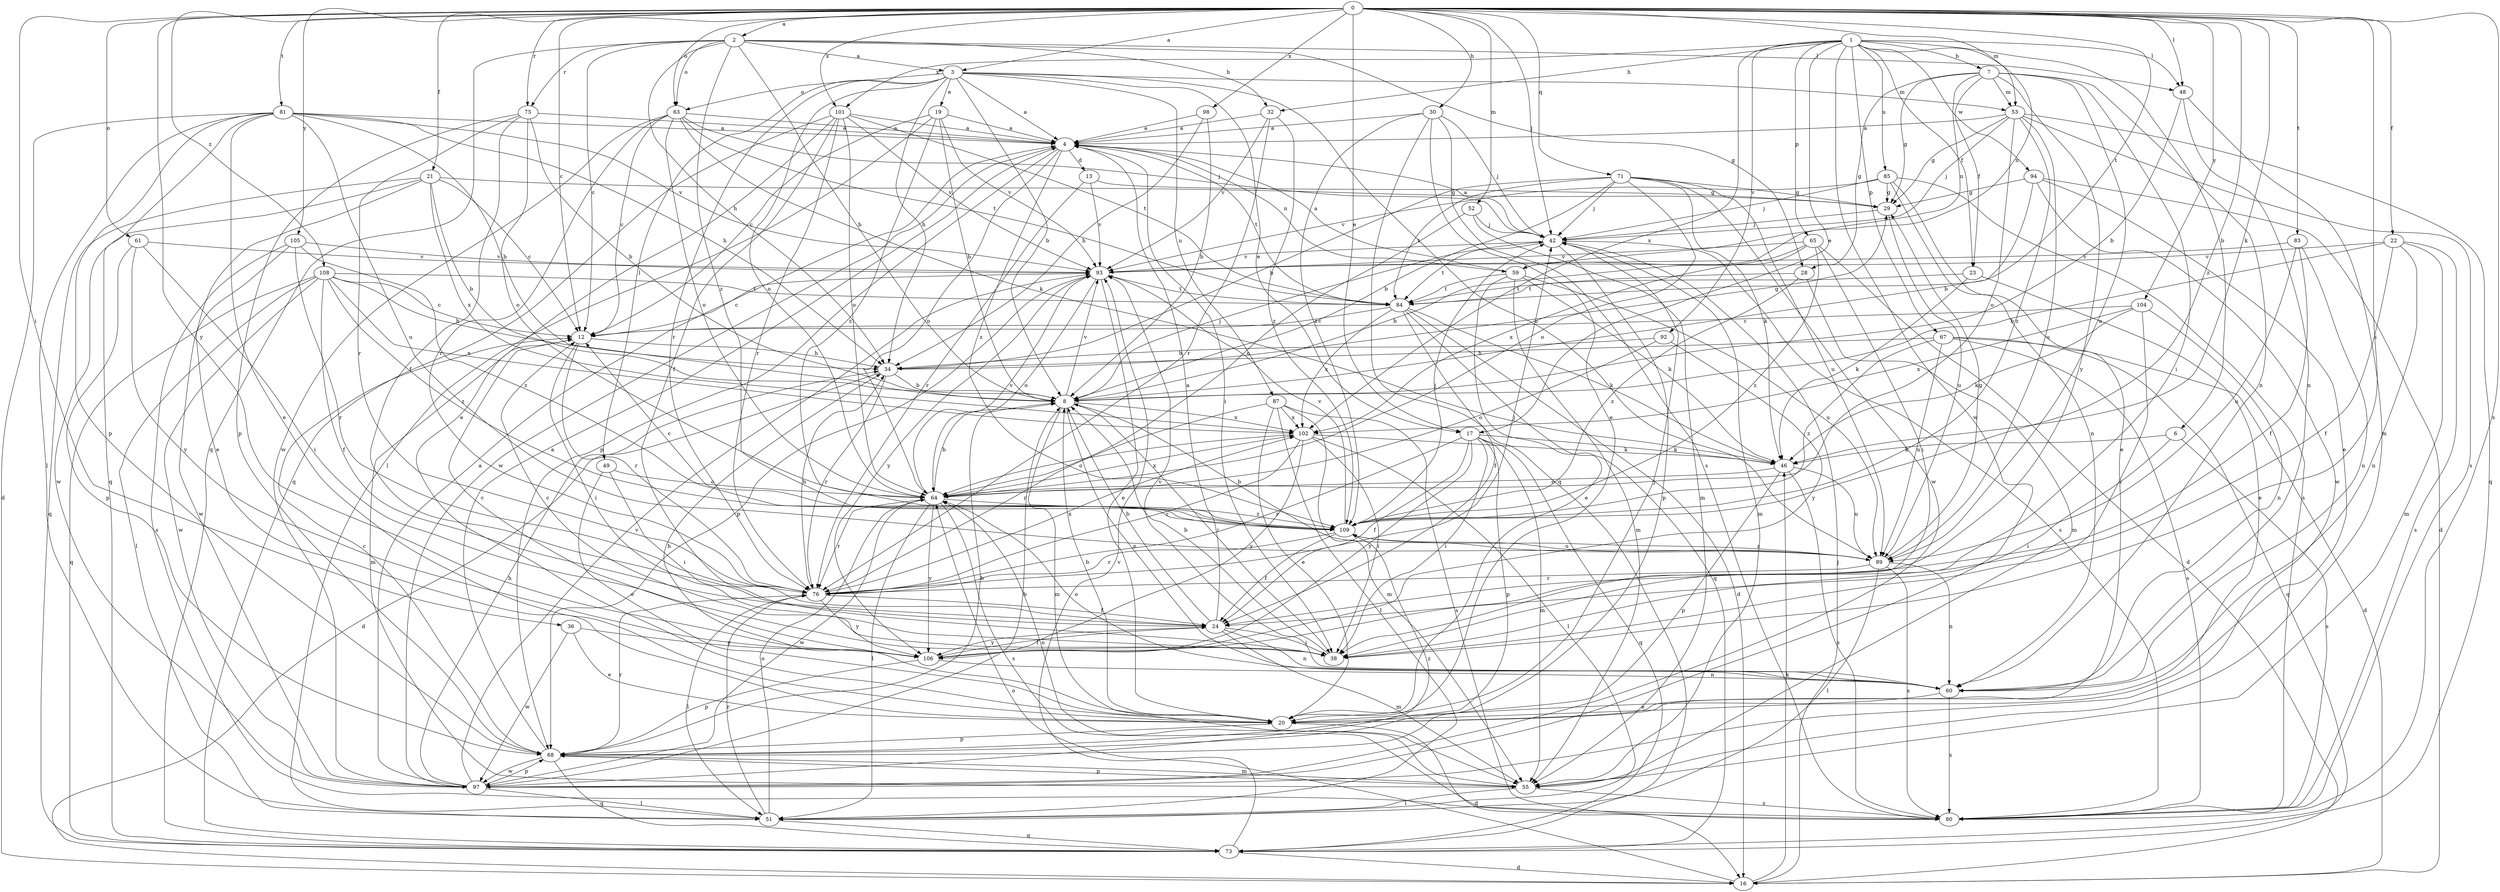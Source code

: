 strict digraph  {
0;
1;
2;
3;
4;
6;
7;
8;
12;
13;
16;
17;
19;
20;
21;
22;
23;
24;
28;
29;
30;
32;
34;
36;
38;
42;
46;
48;
49;
51;
52;
53;
55;
59;
60;
61;
63;
64;
65;
67;
68;
71;
73;
75;
76;
80;
81;
83;
84;
85;
87;
89;
92;
93;
94;
97;
98;
101;
102;
104;
105;
106;
108;
109;
0 -> 2  [label=a];
0 -> 3  [label=a];
0 -> 12  [label=c];
0 -> 17  [label=e];
0 -> 21  [label=f];
0 -> 22  [label=f];
0 -> 30  [label=h];
0 -> 36  [label=i];
0 -> 38  [label=i];
0 -> 42  [label=j];
0 -> 46  [label=k];
0 -> 48  [label=l];
0 -> 52  [label=m];
0 -> 53  [label=m];
0 -> 61  [label=o];
0 -> 63  [label=o];
0 -> 71  [label=q];
0 -> 75  [label=r];
0 -> 80  [label=s];
0 -> 81  [label=t];
0 -> 83  [label=t];
0 -> 84  [label=t];
0 -> 98  [label=x];
0 -> 101  [label=x];
0 -> 104  [label=y];
0 -> 105  [label=y];
0 -> 106  [label=y];
0 -> 108  [label=z];
0 -> 109  [label=z];
1 -> 6  [label=b];
1 -> 7  [label=b];
1 -> 17  [label=e];
1 -> 23  [label=f];
1 -> 32  [label=h];
1 -> 48  [label=l];
1 -> 59  [label=n];
1 -> 65  [label=p];
1 -> 67  [label=p];
1 -> 85  [label=u];
1 -> 92  [label=v];
1 -> 94  [label=w];
1 -> 97  [label=w];
1 -> 101  [label=x];
1 -> 102  [label=x];
2 -> 3  [label=a];
2 -> 8  [label=b];
2 -> 12  [label=c];
2 -> 28  [label=g];
2 -> 32  [label=h];
2 -> 34  [label=h];
2 -> 48  [label=l];
2 -> 63  [label=o];
2 -> 73  [label=q];
2 -> 75  [label=r];
2 -> 109  [label=z];
3 -> 4  [label=a];
3 -> 8  [label=b];
3 -> 17  [label=e];
3 -> 19  [label=e];
3 -> 34  [label=h];
3 -> 49  [label=l];
3 -> 53  [label=m];
3 -> 63  [label=o];
3 -> 64  [label=o];
3 -> 76  [label=r];
3 -> 87  [label=u];
3 -> 89  [label=u];
4 -> 13  [label=d];
4 -> 38  [label=i];
4 -> 59  [label=n];
4 -> 64  [label=o];
4 -> 68  [label=p];
4 -> 84  [label=t];
4 -> 97  [label=w];
4 -> 109  [label=z];
6 -> 38  [label=i];
6 -> 46  [label=k];
6 -> 80  [label=s];
7 -> 23  [label=f];
7 -> 28  [label=g];
7 -> 29  [label=g];
7 -> 38  [label=i];
7 -> 53  [label=m];
7 -> 59  [label=n];
7 -> 60  [label=n];
7 -> 89  [label=u];
7 -> 106  [label=y];
8 -> 38  [label=i];
8 -> 42  [label=j];
8 -> 55  [label=m];
8 -> 60  [label=n];
8 -> 93  [label=v];
8 -> 102  [label=x];
12 -> 34  [label=h];
12 -> 38  [label=i];
12 -> 55  [label=m];
12 -> 76  [label=r];
13 -> 29  [label=g];
13 -> 76  [label=r];
13 -> 93  [label=v];
16 -> 42  [label=j];
16 -> 46  [label=k];
16 -> 64  [label=o];
17 -> 24  [label=f];
17 -> 38  [label=i];
17 -> 46  [label=k];
17 -> 55  [label=m];
17 -> 68  [label=p];
17 -> 73  [label=q];
17 -> 76  [label=r];
17 -> 106  [label=y];
19 -> 4  [label=a];
19 -> 8  [label=b];
19 -> 12  [label=c];
19 -> 51  [label=l];
19 -> 93  [label=v];
19 -> 109  [label=z];
20 -> 8  [label=b];
20 -> 16  [label=d];
20 -> 34  [label=h];
20 -> 42  [label=j];
20 -> 68  [label=p];
21 -> 8  [label=b];
21 -> 12  [label=c];
21 -> 20  [label=e];
21 -> 29  [label=g];
21 -> 73  [label=q];
21 -> 97  [label=w];
21 -> 102  [label=x];
22 -> 8  [label=b];
22 -> 24  [label=f];
22 -> 55  [label=m];
22 -> 60  [label=n];
22 -> 80  [label=s];
22 -> 93  [label=v];
23 -> 20  [label=e];
23 -> 46  [label=k];
23 -> 84  [label=t];
24 -> 4  [label=a];
24 -> 8  [label=b];
24 -> 38  [label=i];
24 -> 55  [label=m];
24 -> 60  [label=n];
24 -> 106  [label=y];
28 -> 55  [label=m];
28 -> 84  [label=t];
28 -> 109  [label=z];
29 -> 42  [label=j];
29 -> 89  [label=u];
30 -> 4  [label=a];
30 -> 20  [label=e];
30 -> 42  [label=j];
30 -> 73  [label=q];
30 -> 80  [label=s];
30 -> 109  [label=z];
32 -> 4  [label=a];
32 -> 76  [label=r];
32 -> 93  [label=v];
32 -> 109  [label=z];
34 -> 8  [label=b];
34 -> 16  [label=d];
34 -> 29  [label=g];
34 -> 76  [label=r];
36 -> 20  [label=e];
36 -> 97  [label=w];
36 -> 106  [label=y];
38 -> 8  [label=b];
38 -> 12  [label=c];
42 -> 4  [label=a];
42 -> 55  [label=m];
42 -> 68  [label=p];
42 -> 80  [label=s];
42 -> 84  [label=t];
42 -> 93  [label=v];
46 -> 64  [label=o];
46 -> 68  [label=p];
46 -> 80  [label=s];
46 -> 89  [label=u];
48 -> 8  [label=b];
48 -> 55  [label=m];
48 -> 60  [label=n];
49 -> 20  [label=e];
49 -> 38  [label=i];
49 -> 64  [label=o];
51 -> 64  [label=o];
51 -> 73  [label=q];
51 -> 76  [label=r];
52 -> 42  [label=j];
52 -> 55  [label=m];
52 -> 64  [label=o];
53 -> 4  [label=a];
53 -> 29  [label=g];
53 -> 42  [label=j];
53 -> 64  [label=o];
53 -> 73  [label=q];
53 -> 80  [label=s];
53 -> 89  [label=u];
53 -> 109  [label=z];
55 -> 51  [label=l];
55 -> 64  [label=o];
55 -> 68  [label=p];
55 -> 80  [label=s];
59 -> 4  [label=a];
59 -> 20  [label=e];
59 -> 46  [label=k];
59 -> 55  [label=m];
59 -> 84  [label=t];
59 -> 89  [label=u];
60 -> 20  [label=e];
60 -> 64  [label=o];
60 -> 80  [label=s];
60 -> 93  [label=v];
61 -> 38  [label=i];
61 -> 68  [label=p];
61 -> 93  [label=v];
61 -> 106  [label=y];
63 -> 4  [label=a];
63 -> 12  [label=c];
63 -> 42  [label=j];
63 -> 46  [label=k];
63 -> 64  [label=o];
63 -> 76  [label=r];
63 -> 84  [label=t];
63 -> 97  [label=w];
64 -> 8  [label=b];
64 -> 51  [label=l];
64 -> 76  [label=r];
64 -> 80  [label=s];
64 -> 93  [label=v];
64 -> 97  [label=w];
64 -> 102  [label=x];
64 -> 106  [label=y];
64 -> 109  [label=z];
65 -> 8  [label=b];
65 -> 16  [label=d];
65 -> 38  [label=i];
65 -> 93  [label=v];
65 -> 102  [label=x];
65 -> 109  [label=z];
67 -> 16  [label=d];
67 -> 34  [label=h];
67 -> 73  [label=q];
67 -> 80  [label=s];
67 -> 89  [label=u];
67 -> 109  [label=z];
68 -> 4  [label=a];
68 -> 8  [label=b];
68 -> 12  [label=c];
68 -> 55  [label=m];
68 -> 73  [label=q];
68 -> 76  [label=r];
68 -> 97  [label=w];
71 -> 8  [label=b];
71 -> 29  [label=g];
71 -> 34  [label=h];
71 -> 42  [label=j];
71 -> 46  [label=k];
71 -> 64  [label=o];
71 -> 84  [label=t];
71 -> 89  [label=u];
71 -> 97  [label=w];
73 -> 16  [label=d];
73 -> 93  [label=v];
75 -> 4  [label=a];
75 -> 8  [label=b];
75 -> 24  [label=f];
75 -> 64  [label=o];
75 -> 68  [label=p];
75 -> 76  [label=r];
76 -> 24  [label=f];
76 -> 34  [label=h];
76 -> 42  [label=j];
76 -> 51  [label=l];
76 -> 102  [label=x];
76 -> 106  [label=y];
81 -> 4  [label=a];
81 -> 8  [label=b];
81 -> 16  [label=d];
81 -> 20  [label=e];
81 -> 34  [label=h];
81 -> 51  [label=l];
81 -> 68  [label=p];
81 -> 73  [label=q];
81 -> 89  [label=u];
81 -> 93  [label=v];
83 -> 24  [label=f];
83 -> 60  [label=n];
83 -> 89  [label=u];
83 -> 93  [label=v];
84 -> 12  [label=c];
84 -> 16  [label=d];
84 -> 24  [label=f];
84 -> 46  [label=k];
84 -> 73  [label=q];
84 -> 102  [label=x];
85 -> 20  [label=e];
85 -> 29  [label=g];
85 -> 42  [label=j];
85 -> 60  [label=n];
85 -> 80  [label=s];
85 -> 93  [label=v];
87 -> 20  [label=e];
87 -> 51  [label=l];
87 -> 55  [label=m];
87 -> 76  [label=r];
87 -> 80  [label=s];
87 -> 102  [label=x];
89 -> 8  [label=b];
89 -> 29  [label=g];
89 -> 51  [label=l];
89 -> 60  [label=n];
89 -> 76  [label=r];
89 -> 80  [label=s];
89 -> 109  [label=z];
92 -> 34  [label=h];
92 -> 64  [label=o];
92 -> 106  [label=y];
93 -> 12  [label=c];
93 -> 20  [label=e];
93 -> 64  [label=o];
93 -> 68  [label=p];
93 -> 84  [label=t];
93 -> 106  [label=y];
94 -> 8  [label=b];
94 -> 16  [label=d];
94 -> 20  [label=e];
94 -> 29  [label=g];
94 -> 97  [label=w];
97 -> 4  [label=a];
97 -> 8  [label=b];
97 -> 34  [label=h];
97 -> 51  [label=l];
97 -> 68  [label=p];
97 -> 93  [label=v];
97 -> 109  [label=z];
98 -> 4  [label=a];
98 -> 8  [label=b];
98 -> 34  [label=h];
101 -> 4  [label=a];
101 -> 20  [label=e];
101 -> 24  [label=f];
101 -> 64  [label=o];
101 -> 73  [label=q];
101 -> 76  [label=r];
101 -> 84  [label=t];
101 -> 93  [label=v];
102 -> 38  [label=i];
102 -> 46  [label=k];
102 -> 51  [label=l];
102 -> 64  [label=o];
102 -> 76  [label=r];
102 -> 106  [label=y];
104 -> 12  [label=c];
104 -> 38  [label=i];
104 -> 46  [label=k];
104 -> 60  [label=n];
104 -> 102  [label=x];
105 -> 76  [label=r];
105 -> 80  [label=s];
105 -> 93  [label=v];
105 -> 97  [label=w];
105 -> 109  [label=z];
106 -> 12  [label=c];
106 -> 24  [label=f];
106 -> 60  [label=n];
106 -> 68  [label=p];
108 -> 12  [label=c];
108 -> 24  [label=f];
108 -> 34  [label=h];
108 -> 51  [label=l];
108 -> 73  [label=q];
108 -> 84  [label=t];
108 -> 97  [label=w];
108 -> 102  [label=x];
108 -> 109  [label=z];
109 -> 12  [label=c];
109 -> 24  [label=f];
109 -> 42  [label=j];
109 -> 76  [label=r];
109 -> 89  [label=u];
109 -> 93  [label=v];
}
